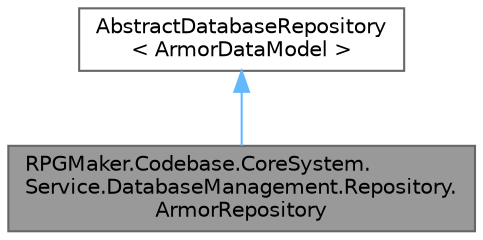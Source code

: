 digraph "RPGMaker.Codebase.CoreSystem.Service.DatabaseManagement.Repository.ArmorRepository"
{
 // LATEX_PDF_SIZE
  bgcolor="transparent";
  edge [fontname=Helvetica,fontsize=10,labelfontname=Helvetica,labelfontsize=10];
  node [fontname=Helvetica,fontsize=10,shape=box,height=0.2,width=0.4];
  Node1 [id="Node000001",label="RPGMaker.Codebase.CoreSystem.\lService.DatabaseManagement.Repository.\lArmorRepository",height=0.2,width=0.4,color="gray40", fillcolor="grey60", style="filled", fontcolor="black",tooltip="😁 防具置き場"];
  Node2 -> Node1 [id="edge1_Node000001_Node000002",dir="back",color="steelblue1",style="solid",tooltip=" "];
  Node2 [id="Node000002",label="AbstractDatabaseRepository\l\< ArmorDataModel \>",height=0.2,width=0.4,color="gray40", fillcolor="white", style="filled",tooltip=" "];
}
